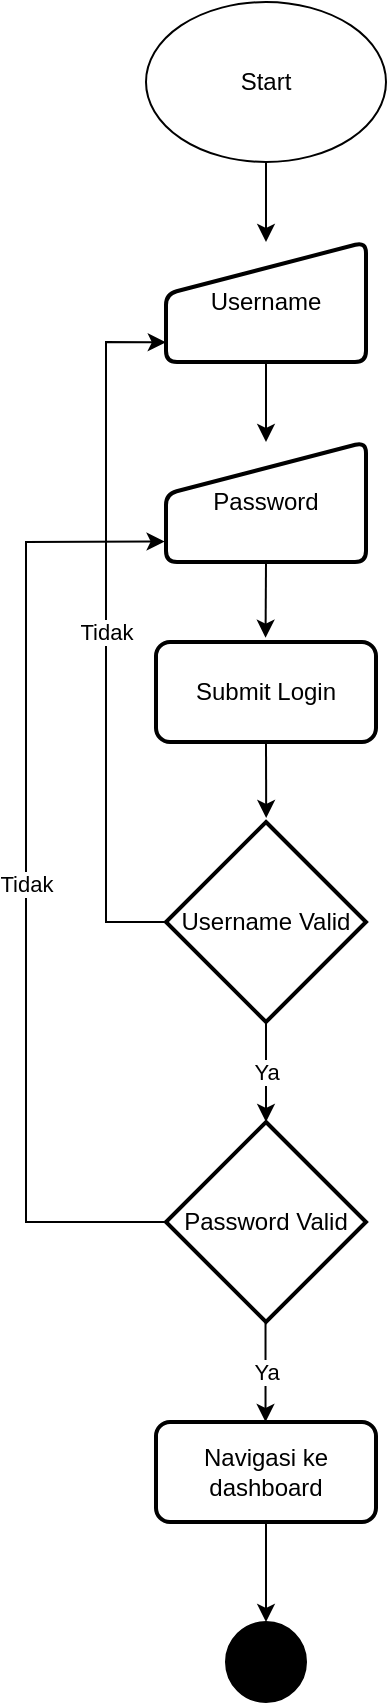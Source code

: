 <mxfile version="20.0.4" type="github">
  <diagram id="H8sKvNLYeGYYgpnOA4Lh" name="Page-1">
    <mxGraphModel dx="1848" dy="1158" grid="1" gridSize="10" guides="1" tooltips="1" connect="1" arrows="1" fold="1" page="1" pageScale="1" pageWidth="827" pageHeight="1169" math="0" shadow="0">
      <root>
        <mxCell id="0" />
        <mxCell id="1" parent="0" />
        <mxCell id="yj0m9xsuMrxqKraFNKyC-1" value="Start" style="ellipse;whiteSpace=wrap;html=1;" vertex="1" parent="1">
          <mxGeometry x="340" y="150" width="120" height="80" as="geometry" />
        </mxCell>
        <mxCell id="yj0m9xsuMrxqKraFNKyC-2" value="Username" style="html=1;strokeWidth=2;shape=manualInput;whiteSpace=wrap;rounded=1;size=26;arcSize=11;" vertex="1" parent="1">
          <mxGeometry x="350" y="270" width="100" height="60" as="geometry" />
        </mxCell>
        <mxCell id="yj0m9xsuMrxqKraFNKyC-3" value="Password" style="html=1;strokeWidth=2;shape=manualInput;whiteSpace=wrap;rounded=1;size=26;arcSize=11;" vertex="1" parent="1">
          <mxGeometry x="350" y="370" width="100" height="60" as="geometry" />
        </mxCell>
        <mxCell id="yj0m9xsuMrxqKraFNKyC-4" value="Submit Login" style="rounded=1;whiteSpace=wrap;html=1;absoluteArcSize=1;arcSize=14;strokeWidth=2;" vertex="1" parent="1">
          <mxGeometry x="345" y="470" width="110" height="50" as="geometry" />
        </mxCell>
        <mxCell id="yj0m9xsuMrxqKraFNKyC-5" value="Username Valid" style="strokeWidth=2;html=1;shape=mxgraph.flowchart.decision;whiteSpace=wrap;" vertex="1" parent="1">
          <mxGeometry x="350" y="560" width="100" height="100" as="geometry" />
        </mxCell>
        <mxCell id="yj0m9xsuMrxqKraFNKyC-6" value="Password Valid" style="strokeWidth=2;html=1;shape=mxgraph.flowchart.decision;whiteSpace=wrap;" vertex="1" parent="1">
          <mxGeometry x="350" y="710" width="100" height="100" as="geometry" />
        </mxCell>
        <mxCell id="yj0m9xsuMrxqKraFNKyC-7" value="Navigasi ke dashboard" style="rounded=1;whiteSpace=wrap;html=1;absoluteArcSize=1;arcSize=14;strokeWidth=2;" vertex="1" parent="1">
          <mxGeometry x="345" y="860" width="110" height="50" as="geometry" />
        </mxCell>
        <mxCell id="yj0m9xsuMrxqKraFNKyC-8" value="" style="verticalLabelPosition=bottom;verticalAlign=top;html=1;shape=mxgraph.flowchart.on-page_reference;fillColor=#000000;" vertex="1" parent="1">
          <mxGeometry x="380" y="960" width="40" height="40" as="geometry" />
        </mxCell>
        <mxCell id="yj0m9xsuMrxqKraFNKyC-9" value="" style="endArrow=classic;html=1;rounded=0;exitX=0.5;exitY=1;exitDx=0;exitDy=0;entryX=0.498;entryY=-0.043;entryDx=0;entryDy=0;entryPerimeter=0;" edge="1" parent="1" source="yj0m9xsuMrxqKraFNKyC-3" target="yj0m9xsuMrxqKraFNKyC-4">
          <mxGeometry width="50" height="50" relative="1" as="geometry">
            <mxPoint x="390" y="430" as="sourcePoint" />
            <mxPoint x="440" y="380" as="targetPoint" />
          </mxGeometry>
        </mxCell>
        <mxCell id="yj0m9xsuMrxqKraFNKyC-10" value="" style="endArrow=classic;html=1;rounded=0;exitX=0.5;exitY=1;exitDx=0;exitDy=0;" edge="1" parent="1" source="yj0m9xsuMrxqKraFNKyC-1" target="yj0m9xsuMrxqKraFNKyC-2">
          <mxGeometry width="50" height="50" relative="1" as="geometry">
            <mxPoint x="380" y="320" as="sourcePoint" />
            <mxPoint x="430" y="270" as="targetPoint" />
          </mxGeometry>
        </mxCell>
        <mxCell id="yj0m9xsuMrxqKraFNKyC-11" value="" style="endArrow=classic;html=1;rounded=0;exitX=0.5;exitY=1;exitDx=0;exitDy=0;" edge="1" parent="1" source="yj0m9xsuMrxqKraFNKyC-2" target="yj0m9xsuMrxqKraFNKyC-3">
          <mxGeometry width="50" height="50" relative="1" as="geometry">
            <mxPoint x="380" y="390" as="sourcePoint" />
            <mxPoint x="430" y="340" as="targetPoint" />
          </mxGeometry>
        </mxCell>
        <mxCell id="yj0m9xsuMrxqKraFNKyC-12" value="" style="endArrow=classic;html=1;rounded=0;exitX=0.5;exitY=1;exitDx=0;exitDy=0;entryX=0.501;entryY=-0.02;entryDx=0;entryDy=0;entryPerimeter=0;" edge="1" parent="1" source="yj0m9xsuMrxqKraFNKyC-4" target="yj0m9xsuMrxqKraFNKyC-5">
          <mxGeometry width="50" height="50" relative="1" as="geometry">
            <mxPoint x="380" y="580" as="sourcePoint" />
            <mxPoint x="430" y="530" as="targetPoint" />
          </mxGeometry>
        </mxCell>
        <mxCell id="yj0m9xsuMrxqKraFNKyC-13" value="" style="endArrow=classic;html=1;rounded=0;entryX=0.5;entryY=0;entryDx=0;entryDy=0;entryPerimeter=0;" edge="1" parent="1" source="yj0m9xsuMrxqKraFNKyC-5" target="yj0m9xsuMrxqKraFNKyC-6">
          <mxGeometry relative="1" as="geometry">
            <mxPoint x="330" y="700" as="sourcePoint" />
            <mxPoint x="400" y="700" as="targetPoint" />
            <Array as="points">
              <mxPoint x="400" y="680" />
            </Array>
          </mxGeometry>
        </mxCell>
        <mxCell id="yj0m9xsuMrxqKraFNKyC-14" value="Ya" style="edgeLabel;resizable=0;html=1;align=center;verticalAlign=middle;fillColor=#000000;" connectable="0" vertex="1" parent="yj0m9xsuMrxqKraFNKyC-13">
          <mxGeometry relative="1" as="geometry" />
        </mxCell>
        <mxCell id="yj0m9xsuMrxqKraFNKyC-15" value="" style="endArrow=classic;html=1;rounded=0;exitX=0;exitY=0.5;exitDx=0;exitDy=0;exitPerimeter=0;entryX=-0.001;entryY=0.836;entryDx=0;entryDy=0;entryPerimeter=0;" edge="1" parent="1" source="yj0m9xsuMrxqKraFNKyC-5" target="yj0m9xsuMrxqKraFNKyC-2">
          <mxGeometry relative="1" as="geometry">
            <mxPoint x="360" y="660" as="sourcePoint" />
            <mxPoint x="330" y="370" as="targetPoint" />
            <Array as="points">
              <mxPoint x="320" y="610" />
              <mxPoint x="320" y="320" />
            </Array>
          </mxGeometry>
        </mxCell>
        <mxCell id="yj0m9xsuMrxqKraFNKyC-16" value="Tidak" style="edgeLabel;resizable=0;html=1;align=center;verticalAlign=middle;fillColor=#000000;" connectable="0" vertex="1" parent="yj0m9xsuMrxqKraFNKyC-15">
          <mxGeometry relative="1" as="geometry" />
        </mxCell>
        <mxCell id="yj0m9xsuMrxqKraFNKyC-17" value="" style="endArrow=classic;html=1;rounded=0;exitX=0;exitY=0.5;exitDx=0;exitDy=0;exitPerimeter=0;entryX=-0.007;entryY=0.829;entryDx=0;entryDy=0;entryPerimeter=0;" edge="1" parent="1" source="yj0m9xsuMrxqKraFNKyC-6" target="yj0m9xsuMrxqKraFNKyC-3">
          <mxGeometry relative="1" as="geometry">
            <mxPoint x="350" y="740" as="sourcePoint" />
            <mxPoint x="349.9" y="450.16" as="targetPoint" />
            <Array as="points">
              <mxPoint x="280" y="760" />
              <mxPoint x="280" y="420" />
            </Array>
          </mxGeometry>
        </mxCell>
        <mxCell id="yj0m9xsuMrxqKraFNKyC-18" value="Tidak" style="edgeLabel;resizable=0;html=1;align=center;verticalAlign=middle;fillColor=#000000;" connectable="0" vertex="1" parent="yj0m9xsuMrxqKraFNKyC-17">
          <mxGeometry relative="1" as="geometry" />
        </mxCell>
        <mxCell id="yj0m9xsuMrxqKraFNKyC-20" value="" style="endArrow=classic;html=1;rounded=0;entryX=0.5;entryY=0;entryDx=0;entryDy=0;entryPerimeter=0;" edge="1" parent="1">
          <mxGeometry relative="1" as="geometry">
            <mxPoint x="399.76" y="810" as="sourcePoint" />
            <mxPoint x="399.76" y="860.0" as="targetPoint" />
            <Array as="points">
              <mxPoint x="399.76" y="830" />
            </Array>
          </mxGeometry>
        </mxCell>
        <mxCell id="yj0m9xsuMrxqKraFNKyC-21" value="Ya" style="edgeLabel;resizable=0;html=1;align=center;verticalAlign=middle;fillColor=#000000;" connectable="0" vertex="1" parent="yj0m9xsuMrxqKraFNKyC-20">
          <mxGeometry relative="1" as="geometry" />
        </mxCell>
        <mxCell id="yj0m9xsuMrxqKraFNKyC-22" value="" style="endArrow=classic;html=1;rounded=0;exitX=0.5;exitY=1;exitDx=0;exitDy=0;entryX=0.5;entryY=0;entryDx=0;entryDy=0;entryPerimeter=0;" edge="1" parent="1" source="yj0m9xsuMrxqKraFNKyC-7" target="yj0m9xsuMrxqKraFNKyC-8">
          <mxGeometry width="50" height="50" relative="1" as="geometry">
            <mxPoint x="350" y="940" as="sourcePoint" />
            <mxPoint x="400" y="890" as="targetPoint" />
          </mxGeometry>
        </mxCell>
      </root>
    </mxGraphModel>
  </diagram>
</mxfile>
